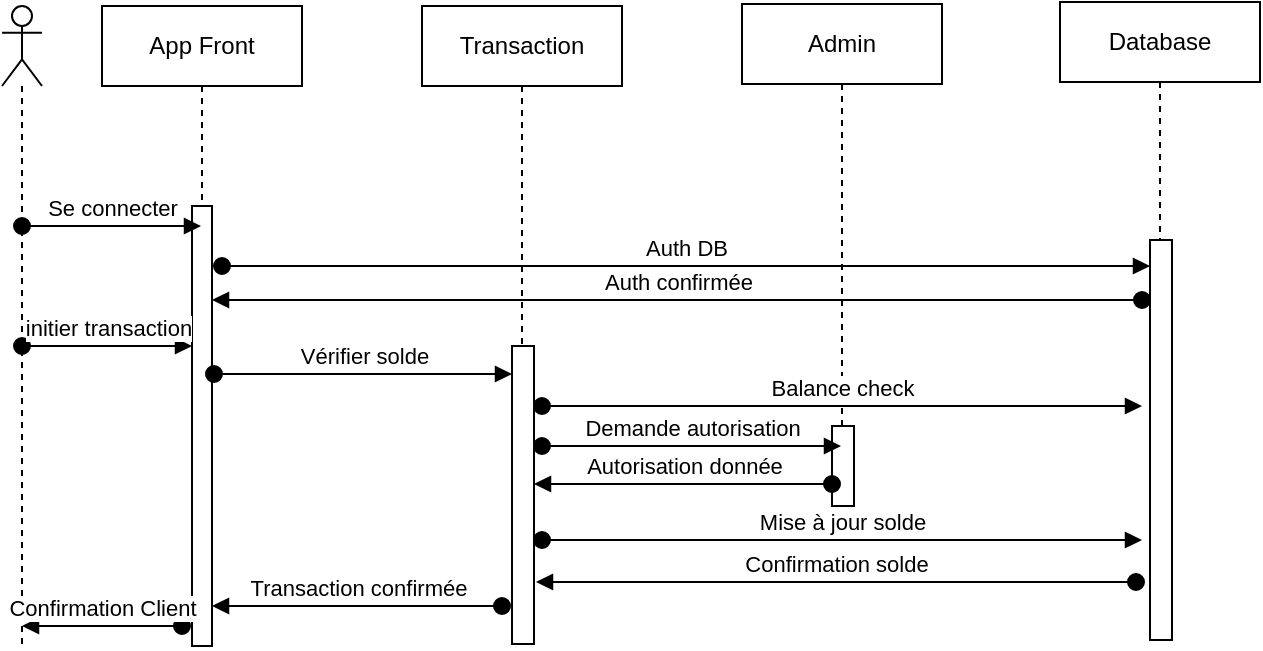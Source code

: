 <mxfile version="24.7.16">
  <diagram name="Page-1" id="2WKGoyR53r7Vz-nkZc36">
    <mxGraphModel dx="868" dy="479" grid="1" gridSize="10" guides="1" tooltips="1" connect="1" arrows="1" fold="1" page="1" pageScale="1" pageWidth="827" pageHeight="1169" math="0" shadow="0">
      <root>
        <mxCell id="0" />
        <mxCell id="1" parent="0" />
        <mxCell id="OHPOqnAPPQ8V9lQSquri-1" value="" style="shape=umlLifeline;perimeter=lifelinePerimeter;whiteSpace=wrap;html=1;container=1;dropTarget=0;collapsible=0;recursiveResize=0;outlineConnect=0;portConstraint=eastwest;newEdgeStyle={&quot;curved&quot;:0,&quot;rounded&quot;:0};participant=umlActor;" vertex="1" parent="1">
          <mxGeometry x="150" y="120" width="20" height="320" as="geometry" />
        </mxCell>
        <mxCell id="OHPOqnAPPQ8V9lQSquri-3" value="App Front" style="shape=umlLifeline;perimeter=lifelinePerimeter;whiteSpace=wrap;html=1;container=1;dropTarget=0;collapsible=0;recursiveResize=0;outlineConnect=0;portConstraint=eastwest;newEdgeStyle={&quot;curved&quot;:0,&quot;rounded&quot;:0};" vertex="1" parent="1">
          <mxGeometry x="200" y="120" width="100" height="110" as="geometry" />
        </mxCell>
        <mxCell id="OHPOqnAPPQ8V9lQSquri-4" value="" style="html=1;points=[[0,0,0,0,5],[0,1,0,0,-5],[1,0,0,0,5],[1,1,0,0,-5]];perimeter=orthogonalPerimeter;outlineConnect=0;targetShapes=umlLifeline;portConstraint=eastwest;newEdgeStyle={&quot;curved&quot;:0,&quot;rounded&quot;:0};" vertex="1" parent="1">
          <mxGeometry x="245" y="220" width="10" height="220" as="geometry" />
        </mxCell>
        <mxCell id="OHPOqnAPPQ8V9lQSquri-5" value="Se connecter" style="html=1;verticalAlign=bottom;startArrow=oval;startFill=1;endArrow=block;startSize=8;curved=0;rounded=0;" edge="1" parent="1" source="OHPOqnAPPQ8V9lQSquri-1" target="OHPOqnAPPQ8V9lQSquri-3">
          <mxGeometry x="-0.003" width="60" relative="1" as="geometry">
            <mxPoint x="180" y="240" as="sourcePoint" />
            <mxPoint x="240" y="240" as="targetPoint" />
            <Array as="points">
              <mxPoint x="190" y="230" />
            </Array>
            <mxPoint as="offset" />
          </mxGeometry>
        </mxCell>
        <mxCell id="OHPOqnAPPQ8V9lQSquri-6" value="Transaction" style="shape=umlLifeline;perimeter=lifelinePerimeter;whiteSpace=wrap;html=1;container=1;dropTarget=0;collapsible=0;recursiveResize=0;outlineConnect=0;portConstraint=eastwest;newEdgeStyle={&quot;curved&quot;:0,&quot;rounded&quot;:0};" vertex="1" parent="1">
          <mxGeometry x="360" y="120" width="100" height="170" as="geometry" />
        </mxCell>
        <mxCell id="OHPOqnAPPQ8V9lQSquri-7" value="" style="html=1;points=[[0,0,0,0,5],[0,1,0,0,-5],[1,0,0,0,5],[1,1,0,0,-5]];perimeter=orthogonalPerimeter;outlineConnect=0;targetShapes=umlLifeline;portConstraint=eastwest;newEdgeStyle={&quot;curved&quot;:0,&quot;rounded&quot;:0};" vertex="1" parent="1">
          <mxGeometry x="405" y="290" width="11" height="149" as="geometry" />
        </mxCell>
        <mxCell id="OHPOqnAPPQ8V9lQSquri-8" value="Admin" style="shape=umlLifeline;perimeter=lifelinePerimeter;whiteSpace=wrap;html=1;container=1;dropTarget=0;collapsible=0;recursiveResize=0;outlineConnect=0;portConstraint=eastwest;newEdgeStyle={&quot;curved&quot;:0,&quot;rounded&quot;:0};" vertex="1" parent="1">
          <mxGeometry x="520" y="119" width="100" height="221" as="geometry" />
        </mxCell>
        <mxCell id="OHPOqnAPPQ8V9lQSquri-9" value="" style="html=1;points=[[0,0,0,0,5],[0,1,0,0,-5],[1,0,0,0,5],[1,1,0,0,-5]];perimeter=orthogonalPerimeter;outlineConnect=0;targetShapes=umlLifeline;portConstraint=eastwest;newEdgeStyle={&quot;curved&quot;:0,&quot;rounded&quot;:0};" vertex="1" parent="1">
          <mxGeometry x="565" y="330" width="11" height="40" as="geometry" />
        </mxCell>
        <mxCell id="OHPOqnAPPQ8V9lQSquri-10" value="Database" style="shape=umlLifeline;perimeter=lifelinePerimeter;whiteSpace=wrap;html=1;container=1;dropTarget=0;collapsible=0;recursiveResize=0;outlineConnect=0;portConstraint=eastwest;newEdgeStyle={&quot;curved&quot;:0,&quot;rounded&quot;:0};" vertex="1" parent="1">
          <mxGeometry x="679" y="118" width="100" height="120" as="geometry" />
        </mxCell>
        <mxCell id="OHPOqnAPPQ8V9lQSquri-11" value="" style="html=1;points=[[0,0,0,0,5],[0,1,0,0,-5],[1,0,0,0,5],[1,1,0,0,-5]];perimeter=orthogonalPerimeter;outlineConnect=0;targetShapes=umlLifeline;portConstraint=eastwest;newEdgeStyle={&quot;curved&quot;:0,&quot;rounded&quot;:0};" vertex="1" parent="1">
          <mxGeometry x="724" y="237" width="11" height="200" as="geometry" />
        </mxCell>
        <mxCell id="OHPOqnAPPQ8V9lQSquri-12" value="Auth DB" style="html=1;verticalAlign=bottom;startArrow=oval;startFill=1;endArrow=block;startSize=8;curved=0;rounded=0;" edge="1" parent="1" target="OHPOqnAPPQ8V9lQSquri-11">
          <mxGeometry width="60" relative="1" as="geometry">
            <mxPoint x="260" y="250" as="sourcePoint" />
            <mxPoint x="320" y="250" as="targetPoint" />
          </mxGeometry>
        </mxCell>
        <mxCell id="OHPOqnAPPQ8V9lQSquri-13" value="Auth confirmée" style="html=1;verticalAlign=bottom;startArrow=oval;startFill=1;endArrow=block;startSize=8;curved=0;rounded=0;" edge="1" parent="1">
          <mxGeometry width="60" relative="1" as="geometry">
            <mxPoint x="720" y="267" as="sourcePoint" />
            <mxPoint x="255" y="267" as="targetPoint" />
          </mxGeometry>
        </mxCell>
        <mxCell id="OHPOqnAPPQ8V9lQSquri-14" value="initier transaction" style="html=1;verticalAlign=bottom;startArrow=oval;startFill=1;endArrow=block;startSize=8;curved=0;rounded=0;" edge="1" parent="1" target="OHPOqnAPPQ8V9lQSquri-4">
          <mxGeometry width="60" relative="1" as="geometry">
            <mxPoint x="160" y="290" as="sourcePoint" />
            <mxPoint x="220" y="290" as="targetPoint" />
          </mxGeometry>
        </mxCell>
        <mxCell id="OHPOqnAPPQ8V9lQSquri-15" value="Vérifier solde" style="html=1;verticalAlign=bottom;startArrow=oval;startFill=1;endArrow=block;startSize=8;curved=0;rounded=0;" edge="1" parent="1" target="OHPOqnAPPQ8V9lQSquri-7">
          <mxGeometry width="60" relative="1" as="geometry">
            <mxPoint x="256" y="304" as="sourcePoint" />
            <mxPoint x="341" y="304" as="targetPoint" />
          </mxGeometry>
        </mxCell>
        <mxCell id="OHPOqnAPPQ8V9lQSquri-16" value="Balance check" style="html=1;verticalAlign=bottom;startArrow=oval;startFill=1;endArrow=block;startSize=8;curved=0;rounded=0;entryX=-0.364;entryY=0.415;entryDx=0;entryDy=0;entryPerimeter=0;" edge="1" parent="1" target="OHPOqnAPPQ8V9lQSquri-11">
          <mxGeometry width="60" relative="1" as="geometry">
            <mxPoint x="420" y="320" as="sourcePoint" />
            <mxPoint x="480" y="320" as="targetPoint" />
          </mxGeometry>
        </mxCell>
        <mxCell id="OHPOqnAPPQ8V9lQSquri-17" value="Demande autorisation" style="html=1;verticalAlign=bottom;startArrow=oval;startFill=1;endArrow=block;startSize=8;curved=0;rounded=0;" edge="1" parent="1" target="OHPOqnAPPQ8V9lQSquri-8">
          <mxGeometry width="60" relative="1" as="geometry">
            <mxPoint x="420" y="340" as="sourcePoint" />
            <mxPoint x="480" y="340" as="targetPoint" />
          </mxGeometry>
        </mxCell>
        <mxCell id="OHPOqnAPPQ8V9lQSquri-18" value="Autorisation donnée" style="html=1;verticalAlign=bottom;startArrow=oval;startFill=1;endArrow=block;startSize=8;curved=0;rounded=0;" edge="1" parent="1">
          <mxGeometry width="60" relative="1" as="geometry">
            <mxPoint x="565" y="359" as="sourcePoint" />
            <mxPoint x="416" y="359" as="targetPoint" />
          </mxGeometry>
        </mxCell>
        <mxCell id="OHPOqnAPPQ8V9lQSquri-19" value="Mise à jour solde" style="html=1;verticalAlign=bottom;startArrow=oval;startFill=1;endArrow=block;startSize=8;curved=0;rounded=0;" edge="1" parent="1">
          <mxGeometry width="60" relative="1" as="geometry">
            <mxPoint x="420" y="387" as="sourcePoint" />
            <mxPoint x="720" y="387" as="targetPoint" />
          </mxGeometry>
        </mxCell>
        <mxCell id="OHPOqnAPPQ8V9lQSquri-20" value="Confirmation solde" style="html=1;verticalAlign=bottom;startArrow=oval;startFill=1;endArrow=block;startSize=8;curved=0;rounded=0;" edge="1" parent="1">
          <mxGeometry width="60" relative="1" as="geometry">
            <mxPoint x="717" y="408" as="sourcePoint" />
            <mxPoint x="417" y="408" as="targetPoint" />
          </mxGeometry>
        </mxCell>
        <mxCell id="OHPOqnAPPQ8V9lQSquri-21" value="Transaction confirmée" style="html=1;verticalAlign=bottom;startArrow=oval;startFill=1;endArrow=block;startSize=8;curved=0;rounded=0;" edge="1" parent="1" target="OHPOqnAPPQ8V9lQSquri-4">
          <mxGeometry width="60" relative="1" as="geometry">
            <mxPoint x="400" y="420" as="sourcePoint" />
            <mxPoint x="330" y="420" as="targetPoint" />
          </mxGeometry>
        </mxCell>
        <mxCell id="OHPOqnAPPQ8V9lQSquri-22" value="Confirmation Client" style="html=1;verticalAlign=bottom;startArrow=oval;startFill=1;endArrow=block;startSize=8;curved=0;rounded=0;" edge="1" parent="1" target="OHPOqnAPPQ8V9lQSquri-1">
          <mxGeometry width="60" relative="1" as="geometry">
            <mxPoint x="240" y="430" as="sourcePoint" />
            <mxPoint x="180" y="430" as="targetPoint" />
          </mxGeometry>
        </mxCell>
      </root>
    </mxGraphModel>
  </diagram>
</mxfile>
